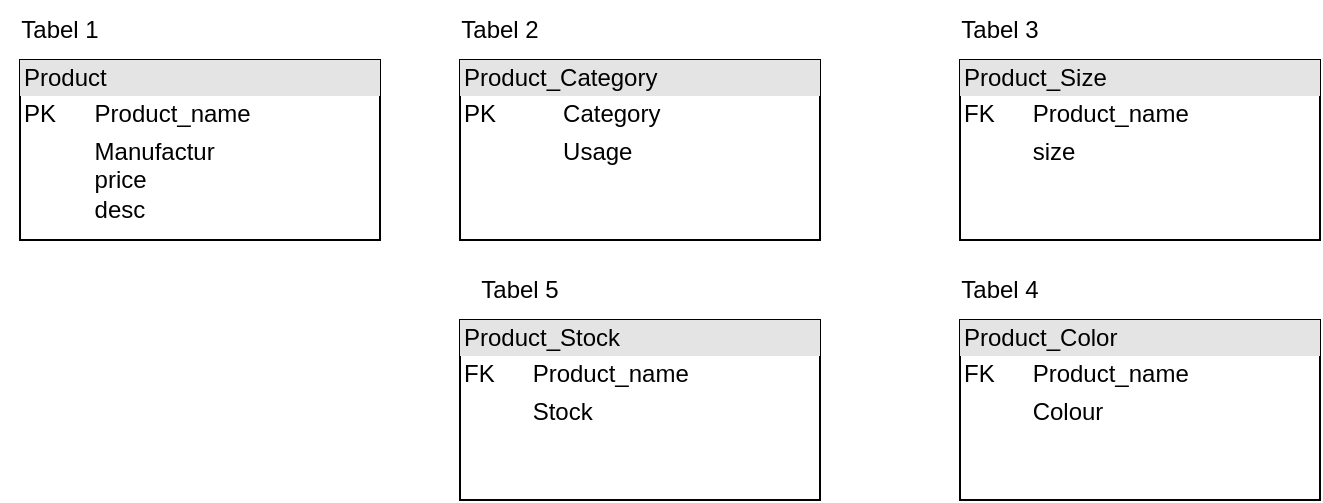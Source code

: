 <mxfile version="24.3.1" type="github">
  <diagram name="Page-1" id="vy01qeH7WpN1UVepwP9s">
    <mxGraphModel dx="1084" dy="588" grid="1" gridSize="10" guides="1" tooltips="1" connect="1" arrows="1" fold="1" page="1" pageScale="1" pageWidth="850" pageHeight="1100" math="0" shadow="0">
      <root>
        <mxCell id="0" />
        <mxCell id="1" parent="0" />
        <mxCell id="XUC_wgPfma2tKy2p0rn6-5" value="&lt;div style=&quot;box-sizing:border-box;width:100%;background:#e4e4e4;padding:2px;&quot;&gt;Product_Category&lt;/div&gt;&lt;table style=&quot;width:100%;font-size:1em;&quot; cellpadding=&quot;2&quot; cellspacing=&quot;0&quot;&gt;&lt;tbody&gt;&lt;tr&gt;&lt;td&gt;PK&lt;/td&gt;&lt;td&gt;Category&lt;/td&gt;&lt;/tr&gt;&lt;tr&gt;&lt;td&gt;&lt;br&gt;&lt;/td&gt;&lt;td&gt;Usage&lt;/td&gt;&lt;/tr&gt;&lt;/tbody&gt;&lt;/table&gt;" style="verticalAlign=top;align=left;overflow=fill;html=1;whiteSpace=wrap;" vertex="1" parent="1">
          <mxGeometry x="290" y="220" width="180" height="90" as="geometry" />
        </mxCell>
        <mxCell id="XUC_wgPfma2tKy2p0rn6-6" value="&lt;div style=&quot;box-sizing:border-box;width:100%;background:#e4e4e4;padding:2px;&quot;&gt;Product_Size&lt;/div&gt;&lt;table style=&quot;width:100%;font-size:1em;&quot; cellpadding=&quot;2&quot; cellspacing=&quot;0&quot;&gt;&lt;tbody&gt;&lt;tr&gt;&lt;td&gt;FK&lt;/td&gt;&lt;td&gt;Product_name&lt;/td&gt;&lt;/tr&gt;&lt;tr&gt;&lt;td&gt;&lt;br&gt;&lt;/td&gt;&lt;td&gt;size&lt;/td&gt;&lt;/tr&gt;&lt;tr&gt;&lt;td&gt;&lt;/td&gt;&lt;td&gt;&lt;br&gt;&lt;/td&gt;&lt;/tr&gt;&lt;/tbody&gt;&lt;/table&gt;" style="verticalAlign=top;align=left;overflow=fill;html=1;whiteSpace=wrap;" vertex="1" parent="1">
          <mxGeometry x="540" y="220" width="180" height="90" as="geometry" />
        </mxCell>
        <mxCell id="XUC_wgPfma2tKy2p0rn6-7" value="&lt;div style=&quot;box-sizing:border-box;width:100%;background:#e4e4e4;padding:2px;&quot;&gt;Product_Color&lt;/div&gt;&lt;table style=&quot;width:100%;font-size:1em;&quot; cellpadding=&quot;2&quot; cellspacing=&quot;0&quot;&gt;&lt;tbody&gt;&lt;tr&gt;&lt;td&gt;FK&lt;/td&gt;&lt;td&gt;Product_name&lt;/td&gt;&lt;/tr&gt;&lt;tr&gt;&lt;td&gt;&lt;br&gt;&lt;/td&gt;&lt;td&gt;Colour&lt;/td&gt;&lt;/tr&gt;&lt;tr&gt;&lt;td&gt;&lt;/td&gt;&lt;td&gt;&lt;br&gt;&lt;/td&gt;&lt;/tr&gt;&lt;/tbody&gt;&lt;/table&gt;" style="verticalAlign=top;align=left;overflow=fill;html=1;whiteSpace=wrap;" vertex="1" parent="1">
          <mxGeometry x="540" y="350" width="180" height="90" as="geometry" />
        </mxCell>
        <mxCell id="XUC_wgPfma2tKy2p0rn6-8" value="&lt;div style=&quot;box-sizing:border-box;width:100%;background:#e4e4e4;padding:2px;&quot;&gt;Product_Stock&lt;/div&gt;&lt;table style=&quot;width:100%;font-size:1em;&quot; cellpadding=&quot;2&quot; cellspacing=&quot;0&quot;&gt;&lt;tbody&gt;&lt;tr&gt;&lt;td&gt;FK&lt;/td&gt;&lt;td&gt;Product_name&lt;/td&gt;&lt;/tr&gt;&lt;tr&gt;&lt;td&gt;&lt;br&gt;&lt;/td&gt;&lt;td&gt;Stock&lt;/td&gt;&lt;/tr&gt;&lt;tr&gt;&lt;td&gt;&lt;/td&gt;&lt;td&gt;&lt;br&gt;&lt;/td&gt;&lt;/tr&gt;&lt;/tbody&gt;&lt;/table&gt;" style="verticalAlign=top;align=left;overflow=fill;html=1;whiteSpace=wrap;" vertex="1" parent="1">
          <mxGeometry x="290" y="350" width="180" height="90" as="geometry" />
        </mxCell>
        <mxCell id="XUC_wgPfma2tKy2p0rn6-9" value="&lt;div style=&quot;box-sizing:border-box;width:100%;background:#e4e4e4;padding:2px;&quot;&gt;Product&lt;/div&gt;&lt;table style=&quot;width:100%;font-size:1em;&quot; cellpadding=&quot;2&quot; cellspacing=&quot;0&quot;&gt;&lt;tbody&gt;&lt;tr&gt;&lt;td&gt;PK&lt;/td&gt;&lt;td&gt;Product_name&lt;/td&gt;&lt;/tr&gt;&lt;tr&gt;&lt;td&gt;&lt;br&gt;&lt;/td&gt;&lt;td&gt;Manufactur&lt;br&gt;price&lt;br&gt;desc&lt;/td&gt;&lt;/tr&gt;&lt;tr&gt;&lt;td&gt;&lt;/td&gt;&lt;td&gt;&lt;br&gt;&lt;/td&gt;&lt;/tr&gt;&lt;/tbody&gt;&lt;/table&gt;" style="verticalAlign=top;align=left;overflow=fill;html=1;whiteSpace=wrap;" vertex="1" parent="1">
          <mxGeometry x="70" y="220" width="180" height="90" as="geometry" />
        </mxCell>
        <mxCell id="XUC_wgPfma2tKy2p0rn6-10" value="Tabel 1" style="text;html=1;align=center;verticalAlign=middle;whiteSpace=wrap;rounded=0;" vertex="1" parent="1">
          <mxGeometry x="60" y="190" width="60" height="30" as="geometry" />
        </mxCell>
        <mxCell id="XUC_wgPfma2tKy2p0rn6-11" value="Tabel 2" style="text;html=1;align=center;verticalAlign=middle;whiteSpace=wrap;rounded=0;" vertex="1" parent="1">
          <mxGeometry x="280" y="190" width="60" height="30" as="geometry" />
        </mxCell>
        <mxCell id="XUC_wgPfma2tKy2p0rn6-12" value="Tabel 3" style="text;html=1;align=center;verticalAlign=middle;whiteSpace=wrap;rounded=0;" vertex="1" parent="1">
          <mxGeometry x="530" y="190" width="60" height="30" as="geometry" />
        </mxCell>
        <mxCell id="XUC_wgPfma2tKy2p0rn6-13" value="Tabel 4" style="text;html=1;align=center;verticalAlign=middle;whiteSpace=wrap;rounded=0;" vertex="1" parent="1">
          <mxGeometry x="530" y="320" width="60" height="30" as="geometry" />
        </mxCell>
        <mxCell id="XUC_wgPfma2tKy2p0rn6-14" value="Tabel 5" style="text;html=1;align=center;verticalAlign=middle;whiteSpace=wrap;rounded=0;" vertex="1" parent="1">
          <mxGeometry x="290" y="320" width="60" height="30" as="geometry" />
        </mxCell>
      </root>
    </mxGraphModel>
  </diagram>
</mxfile>
